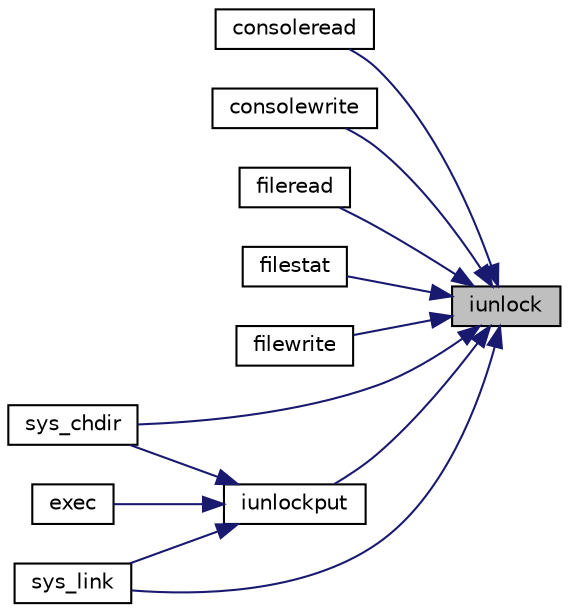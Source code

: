 digraph "iunlock"
{
 // LATEX_PDF_SIZE
  edge [fontname="Helvetica",fontsize="10",labelfontname="Helvetica",labelfontsize="10"];
  node [fontname="Helvetica",fontsize="10",shape=record];
  rankdir="RL";
  Node1 [label="iunlock",height=0.2,width=0.4,color="black", fillcolor="grey75", style="filled", fontcolor="black",tooltip=" "];
  Node1 -> Node2 [dir="back",color="midnightblue",fontsize="10",style="solid"];
  Node2 [label="consoleread",height=0.2,width=0.4,color="black", fillcolor="white", style="filled",URL="$d0/d56/console_8c.html#a28ac85a90987662e306ca8efbfe16074",tooltip=" "];
  Node1 -> Node3 [dir="back",color="midnightblue",fontsize="10",style="solid"];
  Node3 [label="consolewrite",height=0.2,width=0.4,color="black", fillcolor="white", style="filled",URL="$d0/d56/console_8c.html#a6af7eb39268127d389792cec37785666",tooltip=" "];
  Node1 -> Node4 [dir="back",color="midnightblue",fontsize="10",style="solid"];
  Node4 [label="fileread",height=0.2,width=0.4,color="black", fillcolor="white", style="filled",URL="$d6/d13/file_8c.html#a1dc8c87c7e48bdaaf98e9c7047928f29",tooltip=" "];
  Node1 -> Node5 [dir="back",color="midnightblue",fontsize="10",style="solid"];
  Node5 [label="filestat",height=0.2,width=0.4,color="black", fillcolor="white", style="filled",URL="$d6/d13/file_8c.html#afff8e849fa54dea2a5a27dbb97474607",tooltip=" "];
  Node1 -> Node6 [dir="back",color="midnightblue",fontsize="10",style="solid"];
  Node6 [label="filewrite",height=0.2,width=0.4,color="black", fillcolor="white", style="filled",URL="$d6/d13/file_8c.html#ab8de757a0a9f58dcc6511ea5e46ebb88",tooltip=" "];
  Node1 -> Node7 [dir="back",color="midnightblue",fontsize="10",style="solid"];
  Node7 [label="iunlockput",height=0.2,width=0.4,color="black", fillcolor="white", style="filled",URL="$d2/d5a/fs_8c.html#a207b3008bae35596c55ec7c4fc6875eb",tooltip=" "];
  Node7 -> Node8 [dir="back",color="midnightblue",fontsize="10",style="solid"];
  Node8 [label="exec",height=0.2,width=0.4,color="black", fillcolor="white", style="filled",URL="$d8/ddb/user_8h.html#aa7b4aae4a12acd187e23396214aeca47",tooltip=" "];
  Node7 -> Node9 [dir="back",color="midnightblue",fontsize="10",style="solid"];
  Node9 [label="sys_chdir",height=0.2,width=0.4,color="black", fillcolor="white", style="filled",URL="$d1/d14/sysfile_8c.html#ad1c5f8693cb35b9605fee09eebdda640",tooltip=" "];
  Node7 -> Node10 [dir="back",color="midnightblue",fontsize="10",style="solid"];
  Node10 [label="sys_link",height=0.2,width=0.4,color="black", fillcolor="white", style="filled",URL="$d1/d14/sysfile_8c.html#a759600870314007ac558871239122fb7",tooltip=" "];
  Node1 -> Node9 [dir="back",color="midnightblue",fontsize="10",style="solid"];
  Node1 -> Node10 [dir="back",color="midnightblue",fontsize="10",style="solid"];
}
